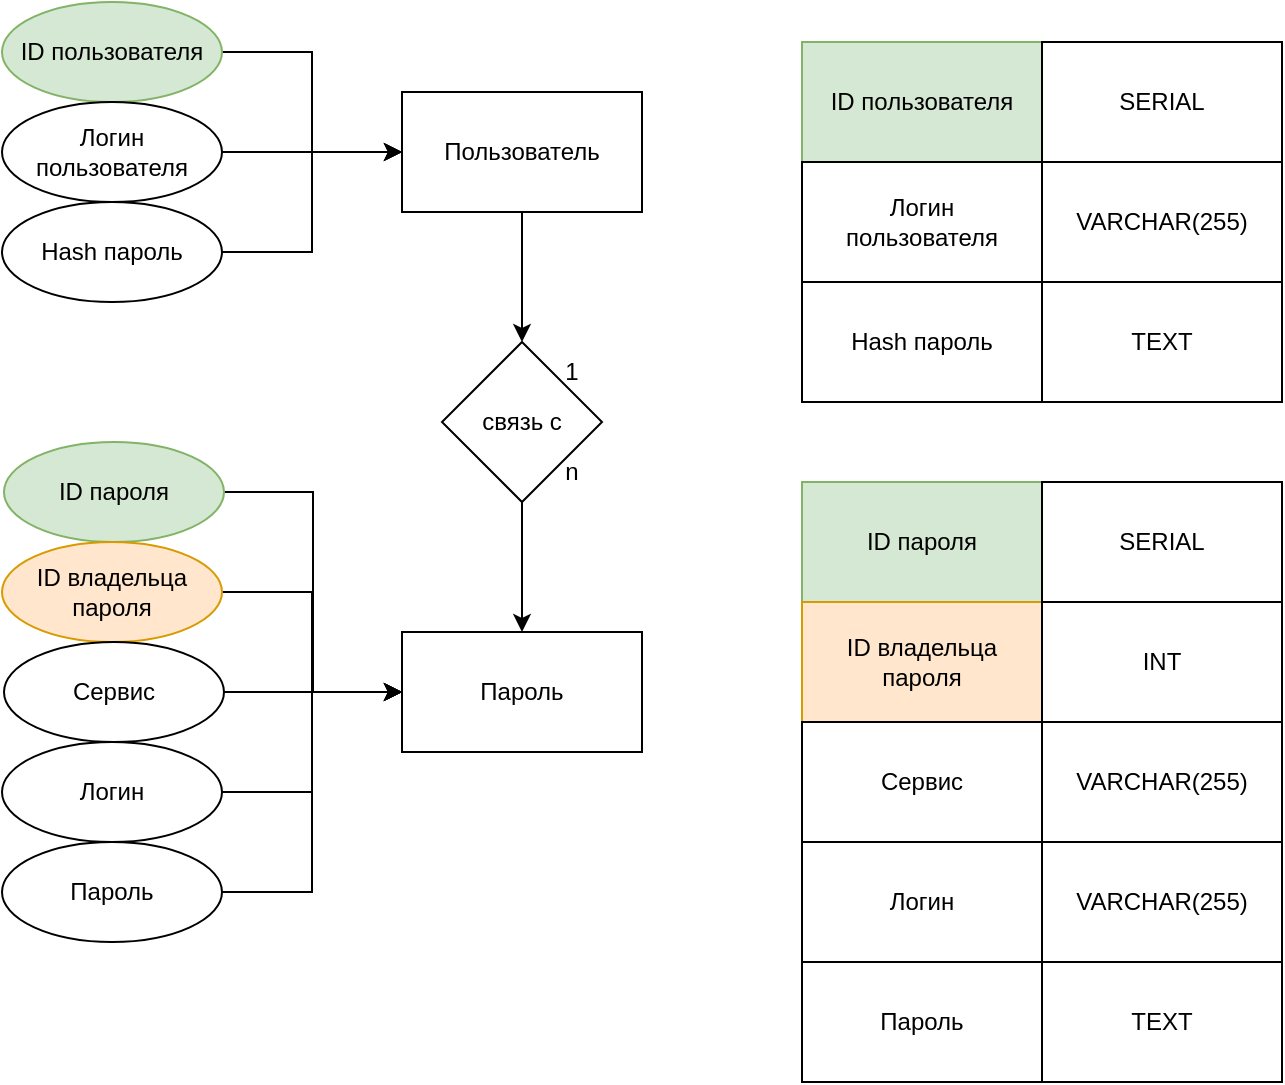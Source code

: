 <mxfile version="25.0.3">
  <diagram name="Страница — 1" id="mEn53CtFeGM_dIOzVXNq">
    <mxGraphModel dx="1194" dy="647" grid="1" gridSize="10" guides="1" tooltips="1" connect="1" arrows="1" fold="1" page="1" pageScale="1" pageWidth="827" pageHeight="1169" math="0" shadow="0">
      <root>
        <mxCell id="0" />
        <mxCell id="1" parent="0" />
        <mxCell id="B8s8q6yhU2YGbrZScmOc-79" style="edgeStyle=orthogonalEdgeStyle;rounded=0;orthogonalLoop=1;jettySize=auto;html=1;exitX=1;exitY=0.5;exitDx=0;exitDy=0;entryX=0;entryY=0.5;entryDx=0;entryDy=0;" parent="1" source="B8s8q6yhU2YGbrZScmOc-80" target="B8s8q6yhU2YGbrZScmOc-86" edge="1">
          <mxGeometry relative="1" as="geometry" />
        </mxCell>
        <mxCell id="B8s8q6yhU2YGbrZScmOc-80" value="ID пользователя" style="ellipse;whiteSpace=wrap;html=1;fillColor=#d5e8d4;strokeColor=#82b366;" parent="1" vertex="1">
          <mxGeometry x="470" y="910" width="110" height="50" as="geometry" />
        </mxCell>
        <mxCell id="B8s8q6yhU2YGbrZScmOc-81" style="edgeStyle=orthogonalEdgeStyle;rounded=0;orthogonalLoop=1;jettySize=auto;html=1;exitX=1;exitY=0.5;exitDx=0;exitDy=0;entryX=0;entryY=0.5;entryDx=0;entryDy=0;" parent="1" source="B8s8q6yhU2YGbrZScmOc-82" target="B8s8q6yhU2YGbrZScmOc-86" edge="1">
          <mxGeometry relative="1" as="geometry" />
        </mxCell>
        <mxCell id="B8s8q6yhU2YGbrZScmOc-82" value="Логин пользователя" style="ellipse;whiteSpace=wrap;html=1;" parent="1" vertex="1">
          <mxGeometry x="470" y="960" width="110" height="50" as="geometry" />
        </mxCell>
        <mxCell id="B8s8q6yhU2YGbrZScmOc-83" style="edgeStyle=orthogonalEdgeStyle;rounded=0;orthogonalLoop=1;jettySize=auto;html=1;exitX=1;exitY=0.5;exitDx=0;exitDy=0;entryX=0;entryY=0.5;entryDx=0;entryDy=0;" parent="1" source="B8s8q6yhU2YGbrZScmOc-84" target="B8s8q6yhU2YGbrZScmOc-86" edge="1">
          <mxGeometry relative="1" as="geometry" />
        </mxCell>
        <mxCell id="B8s8q6yhU2YGbrZScmOc-84" value="Hash пароль" style="ellipse;whiteSpace=wrap;html=1;" parent="1" vertex="1">
          <mxGeometry x="470" y="1010" width="110" height="50" as="geometry" />
        </mxCell>
        <mxCell id="B8s8q6yhU2YGbrZScmOc-85" style="edgeStyle=orthogonalEdgeStyle;rounded=0;orthogonalLoop=1;jettySize=auto;html=1;exitX=0.5;exitY=1;exitDx=0;exitDy=0;entryX=0.5;entryY=0;entryDx=0;entryDy=0;" parent="1" source="B8s8q6yhU2YGbrZScmOc-86" target="B8s8q6yhU2YGbrZScmOc-99" edge="1">
          <mxGeometry relative="1" as="geometry" />
        </mxCell>
        <mxCell id="B8s8q6yhU2YGbrZScmOc-86" value="Пользователь" style="rounded=0;whiteSpace=wrap;html=1;" parent="1" vertex="1">
          <mxGeometry x="670" y="955" width="120" height="60" as="geometry" />
        </mxCell>
        <mxCell id="B8s8q6yhU2YGbrZScmOc-87" style="edgeStyle=orthogonalEdgeStyle;rounded=0;orthogonalLoop=1;jettySize=auto;html=1;exitX=1;exitY=0.5;exitDx=0;exitDy=0;entryX=0;entryY=0.5;entryDx=0;entryDy=0;" parent="1" source="B8s8q6yhU2YGbrZScmOc-88" target="B8s8q6yhU2YGbrZScmOc-97" edge="1">
          <mxGeometry relative="1" as="geometry" />
        </mxCell>
        <mxCell id="B8s8q6yhU2YGbrZScmOc-88" value="ID пароля" style="ellipse;whiteSpace=wrap;html=1;fillColor=#d5e8d4;strokeColor=#82b366;" parent="1" vertex="1">
          <mxGeometry x="471" y="1130" width="110" height="50" as="geometry" />
        </mxCell>
        <mxCell id="B8s8q6yhU2YGbrZScmOc-89" style="edgeStyle=orthogonalEdgeStyle;rounded=0;orthogonalLoop=1;jettySize=auto;html=1;exitX=1;exitY=0.5;exitDx=0;exitDy=0;" parent="1" source="B8s8q6yhU2YGbrZScmOc-90" target="B8s8q6yhU2YGbrZScmOc-97" edge="1">
          <mxGeometry relative="1" as="geometry" />
        </mxCell>
        <mxCell id="B8s8q6yhU2YGbrZScmOc-90" value="ID владельца пароля" style="ellipse;whiteSpace=wrap;html=1;fillColor=#ffe6cc;strokeColor=#d79b00;" parent="1" vertex="1">
          <mxGeometry x="470" y="1180" width="110" height="50" as="geometry" />
        </mxCell>
        <mxCell id="B8s8q6yhU2YGbrZScmOc-91" style="edgeStyle=orthogonalEdgeStyle;rounded=0;orthogonalLoop=1;jettySize=auto;html=1;exitX=1;exitY=0.5;exitDx=0;exitDy=0;" parent="1" source="B8s8q6yhU2YGbrZScmOc-92" edge="1">
          <mxGeometry relative="1" as="geometry">
            <mxPoint x="670" y="1255" as="targetPoint" />
          </mxGeometry>
        </mxCell>
        <mxCell id="B8s8q6yhU2YGbrZScmOc-92" value="Сервис" style="ellipse;whiteSpace=wrap;html=1;" parent="1" vertex="1">
          <mxGeometry x="471" y="1230" width="110" height="50" as="geometry" />
        </mxCell>
        <mxCell id="B8s8q6yhU2YGbrZScmOc-93" style="edgeStyle=orthogonalEdgeStyle;rounded=0;orthogonalLoop=1;jettySize=auto;html=1;exitX=1;exitY=0.5;exitDx=0;exitDy=0;" parent="1" source="B8s8q6yhU2YGbrZScmOc-94" target="B8s8q6yhU2YGbrZScmOc-97" edge="1">
          <mxGeometry relative="1" as="geometry" />
        </mxCell>
        <mxCell id="B8s8q6yhU2YGbrZScmOc-94" value="Логин" style="ellipse;whiteSpace=wrap;html=1;" parent="1" vertex="1">
          <mxGeometry x="470" y="1280" width="110" height="50" as="geometry" />
        </mxCell>
        <mxCell id="B8s8q6yhU2YGbrZScmOc-95" style="edgeStyle=orthogonalEdgeStyle;rounded=0;orthogonalLoop=1;jettySize=auto;html=1;exitX=1;exitY=0.5;exitDx=0;exitDy=0;entryX=0;entryY=0.5;entryDx=0;entryDy=0;" parent="1" source="B8s8q6yhU2YGbrZScmOc-96" target="B8s8q6yhU2YGbrZScmOc-97" edge="1">
          <mxGeometry relative="1" as="geometry" />
        </mxCell>
        <mxCell id="B8s8q6yhU2YGbrZScmOc-96" value="Пароль" style="ellipse;whiteSpace=wrap;html=1;" parent="1" vertex="1">
          <mxGeometry x="470" y="1330" width="110" height="50" as="geometry" />
        </mxCell>
        <mxCell id="B8s8q6yhU2YGbrZScmOc-97" value="Пароль" style="rounded=0;whiteSpace=wrap;html=1;" parent="1" vertex="1">
          <mxGeometry x="670" y="1225" width="120" height="60" as="geometry" />
        </mxCell>
        <mxCell id="B8s8q6yhU2YGbrZScmOc-98" style="edgeStyle=orthogonalEdgeStyle;rounded=0;orthogonalLoop=1;jettySize=auto;html=1;exitX=0.5;exitY=1;exitDx=0;exitDy=0;entryX=0.5;entryY=0;entryDx=0;entryDy=0;" parent="1" source="B8s8q6yhU2YGbrZScmOc-99" target="B8s8q6yhU2YGbrZScmOc-97" edge="1">
          <mxGeometry relative="1" as="geometry" />
        </mxCell>
        <mxCell id="B8s8q6yhU2YGbrZScmOc-99" value="связь с" style="rhombus;whiteSpace=wrap;html=1;" parent="1" vertex="1">
          <mxGeometry x="690" y="1080" width="80" height="80" as="geometry" />
        </mxCell>
        <mxCell id="B8s8q6yhU2YGbrZScmOc-100" value="1" style="text;html=1;align=center;verticalAlign=middle;whiteSpace=wrap;rounded=0;" parent="1" vertex="1">
          <mxGeometry x="740" y="1080" width="30" height="30" as="geometry" />
        </mxCell>
        <mxCell id="B8s8q6yhU2YGbrZScmOc-101" value="n" style="text;html=1;align=center;verticalAlign=middle;whiteSpace=wrap;rounded=0;" parent="1" vertex="1">
          <mxGeometry x="740" y="1130" width="30" height="30" as="geometry" />
        </mxCell>
        <mxCell id="B8s8q6yhU2YGbrZScmOc-102" value="ID пользователя" style="rounded=0;whiteSpace=wrap;html=1;fillColor=#d5e8d4;strokeColor=#82b366;" parent="1" vertex="1">
          <mxGeometry x="870" y="930" width="120" height="60" as="geometry" />
        </mxCell>
        <mxCell id="B8s8q6yhU2YGbrZScmOc-103" value="SERIAL" style="rounded=0;whiteSpace=wrap;html=1;" parent="1" vertex="1">
          <mxGeometry x="990" y="930" width="120" height="60" as="geometry" />
        </mxCell>
        <mxCell id="B8s8q6yhU2YGbrZScmOc-104" value="Логин&lt;div&gt;пользователя&lt;/div&gt;" style="rounded=0;whiteSpace=wrap;html=1;" parent="1" vertex="1">
          <mxGeometry x="870" y="990" width="120" height="60" as="geometry" />
        </mxCell>
        <mxCell id="B8s8q6yhU2YGbrZScmOc-105" value="VARCHAR(255)" style="rounded=0;whiteSpace=wrap;html=1;" parent="1" vertex="1">
          <mxGeometry x="990" y="990" width="120" height="60" as="geometry" />
        </mxCell>
        <mxCell id="B8s8q6yhU2YGbrZScmOc-106" value="Hash пароль" style="rounded=0;whiteSpace=wrap;html=1;" parent="1" vertex="1">
          <mxGeometry x="870" y="1050" width="120" height="60" as="geometry" />
        </mxCell>
        <mxCell id="B8s8q6yhU2YGbrZScmOc-107" value="TEXT" style="rounded=0;whiteSpace=wrap;html=1;" parent="1" vertex="1">
          <mxGeometry x="990" y="1050" width="120" height="60" as="geometry" />
        </mxCell>
        <mxCell id="B8s8q6yhU2YGbrZScmOc-108" value="ID пароля" style="rounded=0;whiteSpace=wrap;html=1;fillColor=#d5e8d4;strokeColor=#82b366;" parent="1" vertex="1">
          <mxGeometry x="870" y="1150" width="120" height="60" as="geometry" />
        </mxCell>
        <mxCell id="B8s8q6yhU2YGbrZScmOc-109" value="SERIAL" style="rounded=0;whiteSpace=wrap;html=1;" parent="1" vertex="1">
          <mxGeometry x="990" y="1150" width="120" height="60" as="geometry" />
        </mxCell>
        <mxCell id="B8s8q6yhU2YGbrZScmOc-110" value="ID владельца&lt;div&gt;пароля&lt;/div&gt;" style="rounded=0;whiteSpace=wrap;html=1;fillColor=#ffe6cc;strokeColor=#d79b00;" parent="1" vertex="1">
          <mxGeometry x="870" y="1210" width="120" height="60" as="geometry" />
        </mxCell>
        <mxCell id="B8s8q6yhU2YGbrZScmOc-111" value="INT" style="rounded=0;whiteSpace=wrap;html=1;" parent="1" vertex="1">
          <mxGeometry x="990" y="1210" width="120" height="60" as="geometry" />
        </mxCell>
        <mxCell id="B8s8q6yhU2YGbrZScmOc-112" value="Сервис" style="rounded=0;whiteSpace=wrap;html=1;" parent="1" vertex="1">
          <mxGeometry x="870" y="1270" width="120" height="60" as="geometry" />
        </mxCell>
        <mxCell id="B8s8q6yhU2YGbrZScmOc-113" value="Логин" style="rounded=0;whiteSpace=wrap;html=1;" parent="1" vertex="1">
          <mxGeometry x="870" y="1330" width="120" height="60" as="geometry" />
        </mxCell>
        <mxCell id="B8s8q6yhU2YGbrZScmOc-114" value="VARCHAR(255)" style="rounded=0;whiteSpace=wrap;html=1;" parent="1" vertex="1">
          <mxGeometry x="990" y="1270" width="120" height="60" as="geometry" />
        </mxCell>
        <mxCell id="B8s8q6yhU2YGbrZScmOc-115" value="VARCHAR(255)" style="rounded=0;whiteSpace=wrap;html=1;" parent="1" vertex="1">
          <mxGeometry x="990" y="1330" width="120" height="60" as="geometry" />
        </mxCell>
        <mxCell id="B8s8q6yhU2YGbrZScmOc-116" value="Пароль" style="rounded=0;whiteSpace=wrap;html=1;" parent="1" vertex="1">
          <mxGeometry x="870" y="1390" width="120" height="60" as="geometry" />
        </mxCell>
        <mxCell id="B8s8q6yhU2YGbrZScmOc-117" value="TEXT" style="rounded=0;whiteSpace=wrap;html=1;" parent="1" vertex="1">
          <mxGeometry x="990" y="1390" width="120" height="60" as="geometry" />
        </mxCell>
      </root>
    </mxGraphModel>
  </diagram>
</mxfile>
